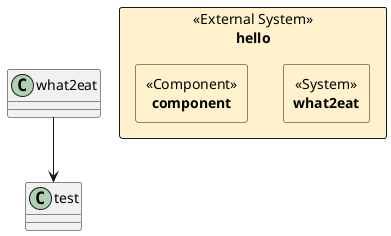 @startuml test Procedure

!procedure $msg($source, $destination)
  $source --> $destination
!endprocedure

!procedure $external_System($alias, $system="", $component="")
  skinparam {
      rectangle {
          FontStyle normal
          BackgroundColor #fff2cc
      }
  }
  !if ($system != "")
    !$sysTags = $system
  !else
    !$sysTags = 'System'
  !endif

  !if ($component != "")
    !$compTag = component
  !else
    !$compTag = 'Component'
  !endif
  rectangle **$alias** <<External System>>{
      $addMoreElement($sysTags)
      $addComponent($compTag)
  }
!endprocedure

!procedure $addMoreElement($alias)
  rectangle **$alias** <<System>>{
  }
!endprocedure

!procedure $addComponent($alias)
  rectangle **$alias** <<Component>>{
  }
!endprocedure


$external_System(hello, what2eat, test)
$msg("what2eat", "test")


'Das ist für Class Diagram
' !procedure $init_class($name)
'   class $name {
'     $addCommonMethod()
'   }
' !endprocedure

' !procedure $addCommonMethod()
'   toString()
'   hashCode()
' !endprocedure

' $init_class("foo1")
' $init_class("foo2")
' $msg("foo1", "foo2")

@enduml